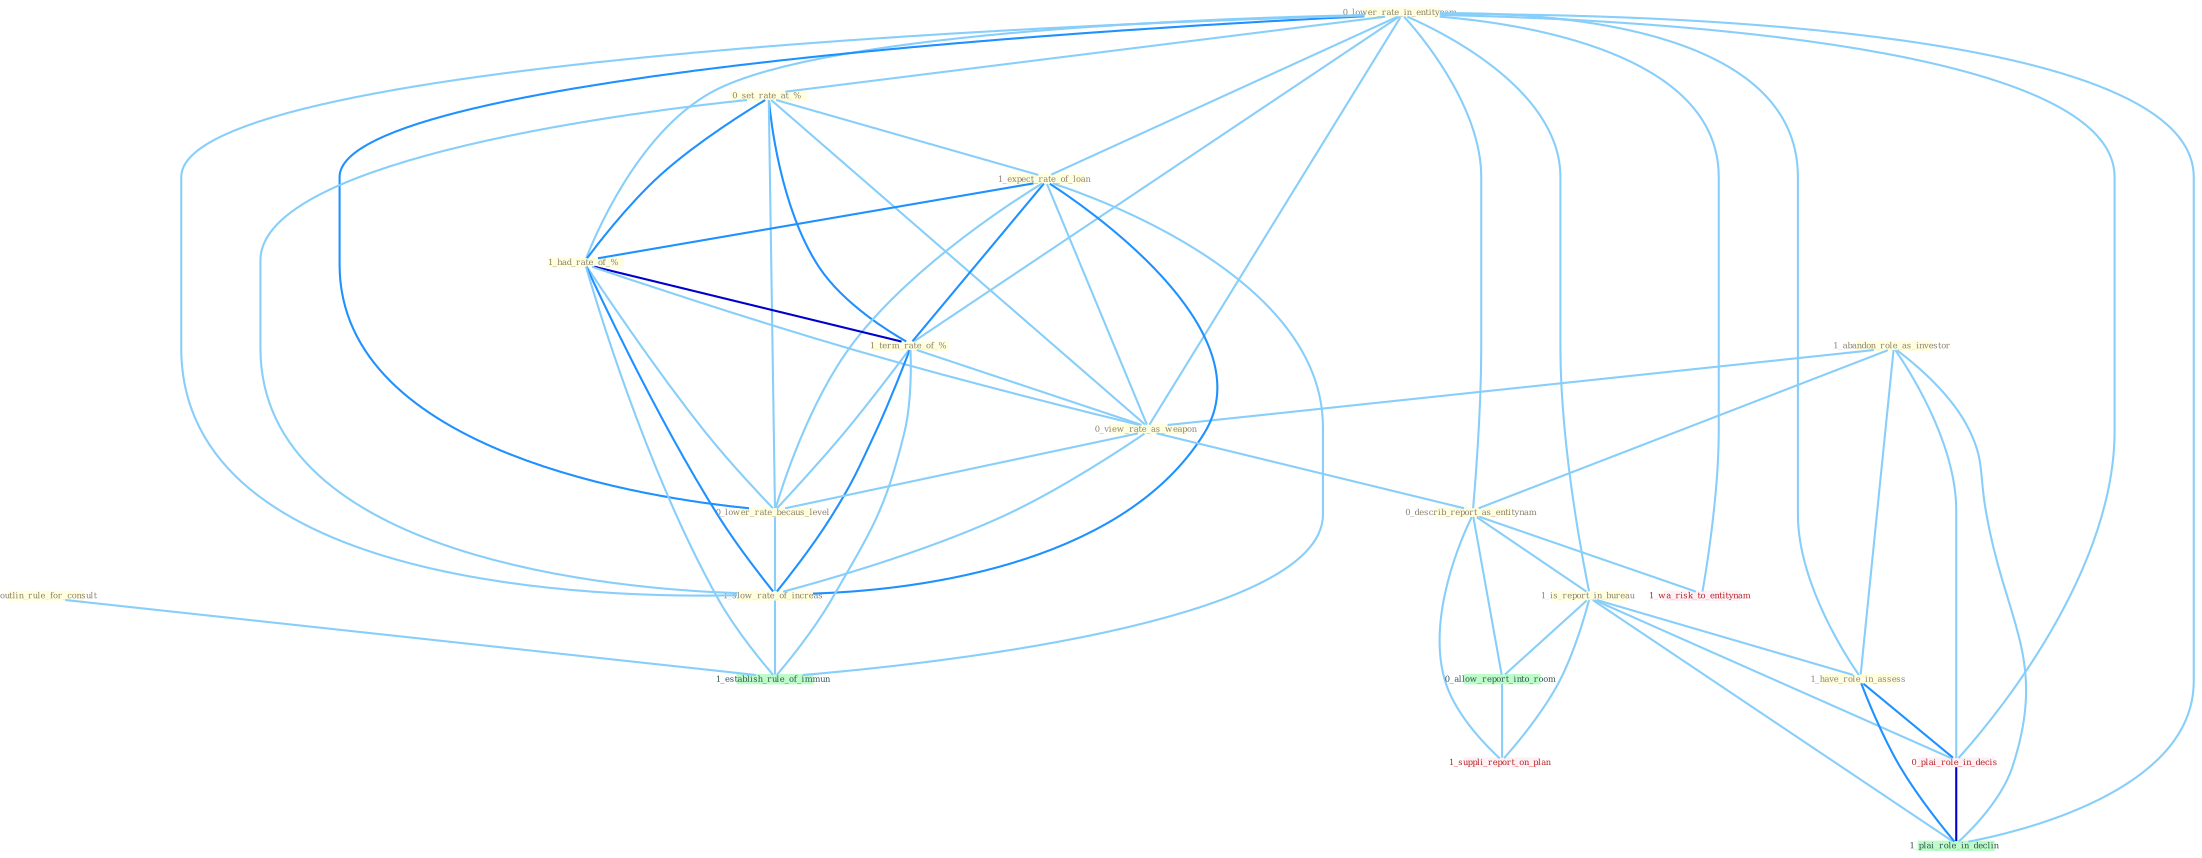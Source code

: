 Graph G{ 
    node
    [shape=polygon,style=filled,width=.5,height=.06,color="#BDFCC9",fixedsize=true,fontsize=4,
    fontcolor="#2f4f4f"];
    {node
    [color="#ffffe0", fontcolor="#8b7d6b"] "1_outlin_rule_for_consult " "0_lower_rate_in_entitynam " "1_abandon_role_as_investor " "0_set_rate_at_% " "1_expect_rate_of_loan " "1_had_rate_of_% " "1_term_rate_of_% " "0_view_rate_as_weapon " "0_describ_report_as_entitynam " "1_is_report_in_bureau " "0_lower_rate_becaus_level " "1_slow_rate_of_increas " "1_have_role_in_assess "}
{node [color="#fff0f5", fontcolor="#b22222"] "1_wa_risk_to_entitynam " "0_plai_role_in_decis " "1_suppli_report_on_plan "}
edge [color="#B0E2FF"];

	"1_outlin_rule_for_consult " -- "1_establish_rule_of_immun " [w="1", color="#87cefa" ];
	"0_lower_rate_in_entitynam " -- "0_set_rate_at_% " [w="1", color="#87cefa" ];
	"0_lower_rate_in_entitynam " -- "1_expect_rate_of_loan " [w="1", color="#87cefa" ];
	"0_lower_rate_in_entitynam " -- "1_had_rate_of_% " [w="1", color="#87cefa" ];
	"0_lower_rate_in_entitynam " -- "1_term_rate_of_% " [w="1", color="#87cefa" ];
	"0_lower_rate_in_entitynam " -- "0_view_rate_as_weapon " [w="1", color="#87cefa" ];
	"0_lower_rate_in_entitynam " -- "0_describ_report_as_entitynam " [w="1", color="#87cefa" ];
	"0_lower_rate_in_entitynam " -- "1_is_report_in_bureau " [w="1", color="#87cefa" ];
	"0_lower_rate_in_entitynam " -- "0_lower_rate_becaus_level " [w="2", color="#1e90ff" , len=0.8];
	"0_lower_rate_in_entitynam " -- "1_slow_rate_of_increas " [w="1", color="#87cefa" ];
	"0_lower_rate_in_entitynam " -- "1_have_role_in_assess " [w="1", color="#87cefa" ];
	"0_lower_rate_in_entitynam " -- "1_wa_risk_to_entitynam " [w="1", color="#87cefa" ];
	"0_lower_rate_in_entitynam " -- "0_plai_role_in_decis " [w="1", color="#87cefa" ];
	"0_lower_rate_in_entitynam " -- "1_plai_role_in_declin " [w="1", color="#87cefa" ];
	"1_abandon_role_as_investor " -- "0_view_rate_as_weapon " [w="1", color="#87cefa" ];
	"1_abandon_role_as_investor " -- "0_describ_report_as_entitynam " [w="1", color="#87cefa" ];
	"1_abandon_role_as_investor " -- "1_have_role_in_assess " [w="1", color="#87cefa" ];
	"1_abandon_role_as_investor " -- "0_plai_role_in_decis " [w="1", color="#87cefa" ];
	"1_abandon_role_as_investor " -- "1_plai_role_in_declin " [w="1", color="#87cefa" ];
	"0_set_rate_at_% " -- "1_expect_rate_of_loan " [w="1", color="#87cefa" ];
	"0_set_rate_at_% " -- "1_had_rate_of_% " [w="2", color="#1e90ff" , len=0.8];
	"0_set_rate_at_% " -- "1_term_rate_of_% " [w="2", color="#1e90ff" , len=0.8];
	"0_set_rate_at_% " -- "0_view_rate_as_weapon " [w="1", color="#87cefa" ];
	"0_set_rate_at_% " -- "0_lower_rate_becaus_level " [w="1", color="#87cefa" ];
	"0_set_rate_at_% " -- "1_slow_rate_of_increas " [w="1", color="#87cefa" ];
	"1_expect_rate_of_loan " -- "1_had_rate_of_% " [w="2", color="#1e90ff" , len=0.8];
	"1_expect_rate_of_loan " -- "1_term_rate_of_% " [w="2", color="#1e90ff" , len=0.8];
	"1_expect_rate_of_loan " -- "0_view_rate_as_weapon " [w="1", color="#87cefa" ];
	"1_expect_rate_of_loan " -- "0_lower_rate_becaus_level " [w="1", color="#87cefa" ];
	"1_expect_rate_of_loan " -- "1_slow_rate_of_increas " [w="2", color="#1e90ff" , len=0.8];
	"1_expect_rate_of_loan " -- "1_establish_rule_of_immun " [w="1", color="#87cefa" ];
	"1_had_rate_of_% " -- "1_term_rate_of_% " [w="3", color="#0000cd" , len=0.6];
	"1_had_rate_of_% " -- "0_view_rate_as_weapon " [w="1", color="#87cefa" ];
	"1_had_rate_of_% " -- "0_lower_rate_becaus_level " [w="1", color="#87cefa" ];
	"1_had_rate_of_% " -- "1_slow_rate_of_increas " [w="2", color="#1e90ff" , len=0.8];
	"1_had_rate_of_% " -- "1_establish_rule_of_immun " [w="1", color="#87cefa" ];
	"1_term_rate_of_% " -- "0_view_rate_as_weapon " [w="1", color="#87cefa" ];
	"1_term_rate_of_% " -- "0_lower_rate_becaus_level " [w="1", color="#87cefa" ];
	"1_term_rate_of_% " -- "1_slow_rate_of_increas " [w="2", color="#1e90ff" , len=0.8];
	"1_term_rate_of_% " -- "1_establish_rule_of_immun " [w="1", color="#87cefa" ];
	"0_view_rate_as_weapon " -- "0_describ_report_as_entitynam " [w="1", color="#87cefa" ];
	"0_view_rate_as_weapon " -- "0_lower_rate_becaus_level " [w="1", color="#87cefa" ];
	"0_view_rate_as_weapon " -- "1_slow_rate_of_increas " [w="1", color="#87cefa" ];
	"0_describ_report_as_entitynam " -- "1_is_report_in_bureau " [w="1", color="#87cefa" ];
	"0_describ_report_as_entitynam " -- "1_wa_risk_to_entitynam " [w="1", color="#87cefa" ];
	"0_describ_report_as_entitynam " -- "0_allow_report_into_room " [w="1", color="#87cefa" ];
	"0_describ_report_as_entitynam " -- "1_suppli_report_on_plan " [w="1", color="#87cefa" ];
	"1_is_report_in_bureau " -- "1_have_role_in_assess " [w="1", color="#87cefa" ];
	"1_is_report_in_bureau " -- "0_plai_role_in_decis " [w="1", color="#87cefa" ];
	"1_is_report_in_bureau " -- "1_plai_role_in_declin " [w="1", color="#87cefa" ];
	"1_is_report_in_bureau " -- "0_allow_report_into_room " [w="1", color="#87cefa" ];
	"1_is_report_in_bureau " -- "1_suppli_report_on_plan " [w="1", color="#87cefa" ];
	"0_lower_rate_becaus_level " -- "1_slow_rate_of_increas " [w="1", color="#87cefa" ];
	"1_slow_rate_of_increas " -- "1_establish_rule_of_immun " [w="1", color="#87cefa" ];
	"1_have_role_in_assess " -- "0_plai_role_in_decis " [w="2", color="#1e90ff" , len=0.8];
	"1_have_role_in_assess " -- "1_plai_role_in_declin " [w="2", color="#1e90ff" , len=0.8];
	"0_plai_role_in_decis " -- "1_plai_role_in_declin " [w="3", color="#0000cd" , len=0.6];
	"0_allow_report_into_room " -- "1_suppli_report_on_plan " [w="1", color="#87cefa" ];
}